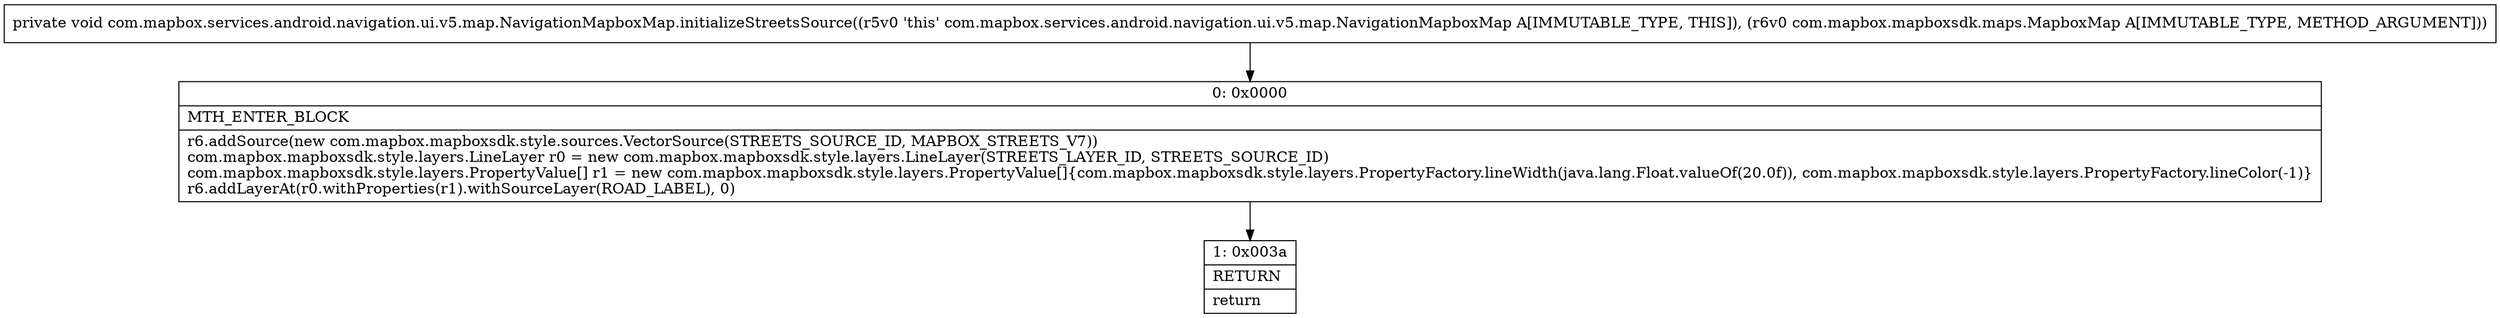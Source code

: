 digraph "CFG forcom.mapbox.services.android.navigation.ui.v5.map.NavigationMapboxMap.initializeStreetsSource(Lcom\/mapbox\/mapboxsdk\/maps\/MapboxMap;)V" {
Node_0 [shape=record,label="{0\:\ 0x0000|MTH_ENTER_BLOCK\l|r6.addSource(new com.mapbox.mapboxsdk.style.sources.VectorSource(STREETS_SOURCE_ID, MAPBOX_STREETS_V7))\lcom.mapbox.mapboxsdk.style.layers.LineLayer r0 = new com.mapbox.mapboxsdk.style.layers.LineLayer(STREETS_LAYER_ID, STREETS_SOURCE_ID)\lcom.mapbox.mapboxsdk.style.layers.PropertyValue[] r1 = new com.mapbox.mapboxsdk.style.layers.PropertyValue[]\{com.mapbox.mapboxsdk.style.layers.PropertyFactory.lineWidth(java.lang.Float.valueOf(20.0f)), com.mapbox.mapboxsdk.style.layers.PropertyFactory.lineColor(\-1)\}\lr6.addLayerAt(r0.withProperties(r1).withSourceLayer(ROAD_LABEL), 0)\l}"];
Node_1 [shape=record,label="{1\:\ 0x003a|RETURN\l|return\l}"];
MethodNode[shape=record,label="{private void com.mapbox.services.android.navigation.ui.v5.map.NavigationMapboxMap.initializeStreetsSource((r5v0 'this' com.mapbox.services.android.navigation.ui.v5.map.NavigationMapboxMap A[IMMUTABLE_TYPE, THIS]), (r6v0 com.mapbox.mapboxsdk.maps.MapboxMap A[IMMUTABLE_TYPE, METHOD_ARGUMENT])) }"];
MethodNode -> Node_0;
Node_0 -> Node_1;
}

